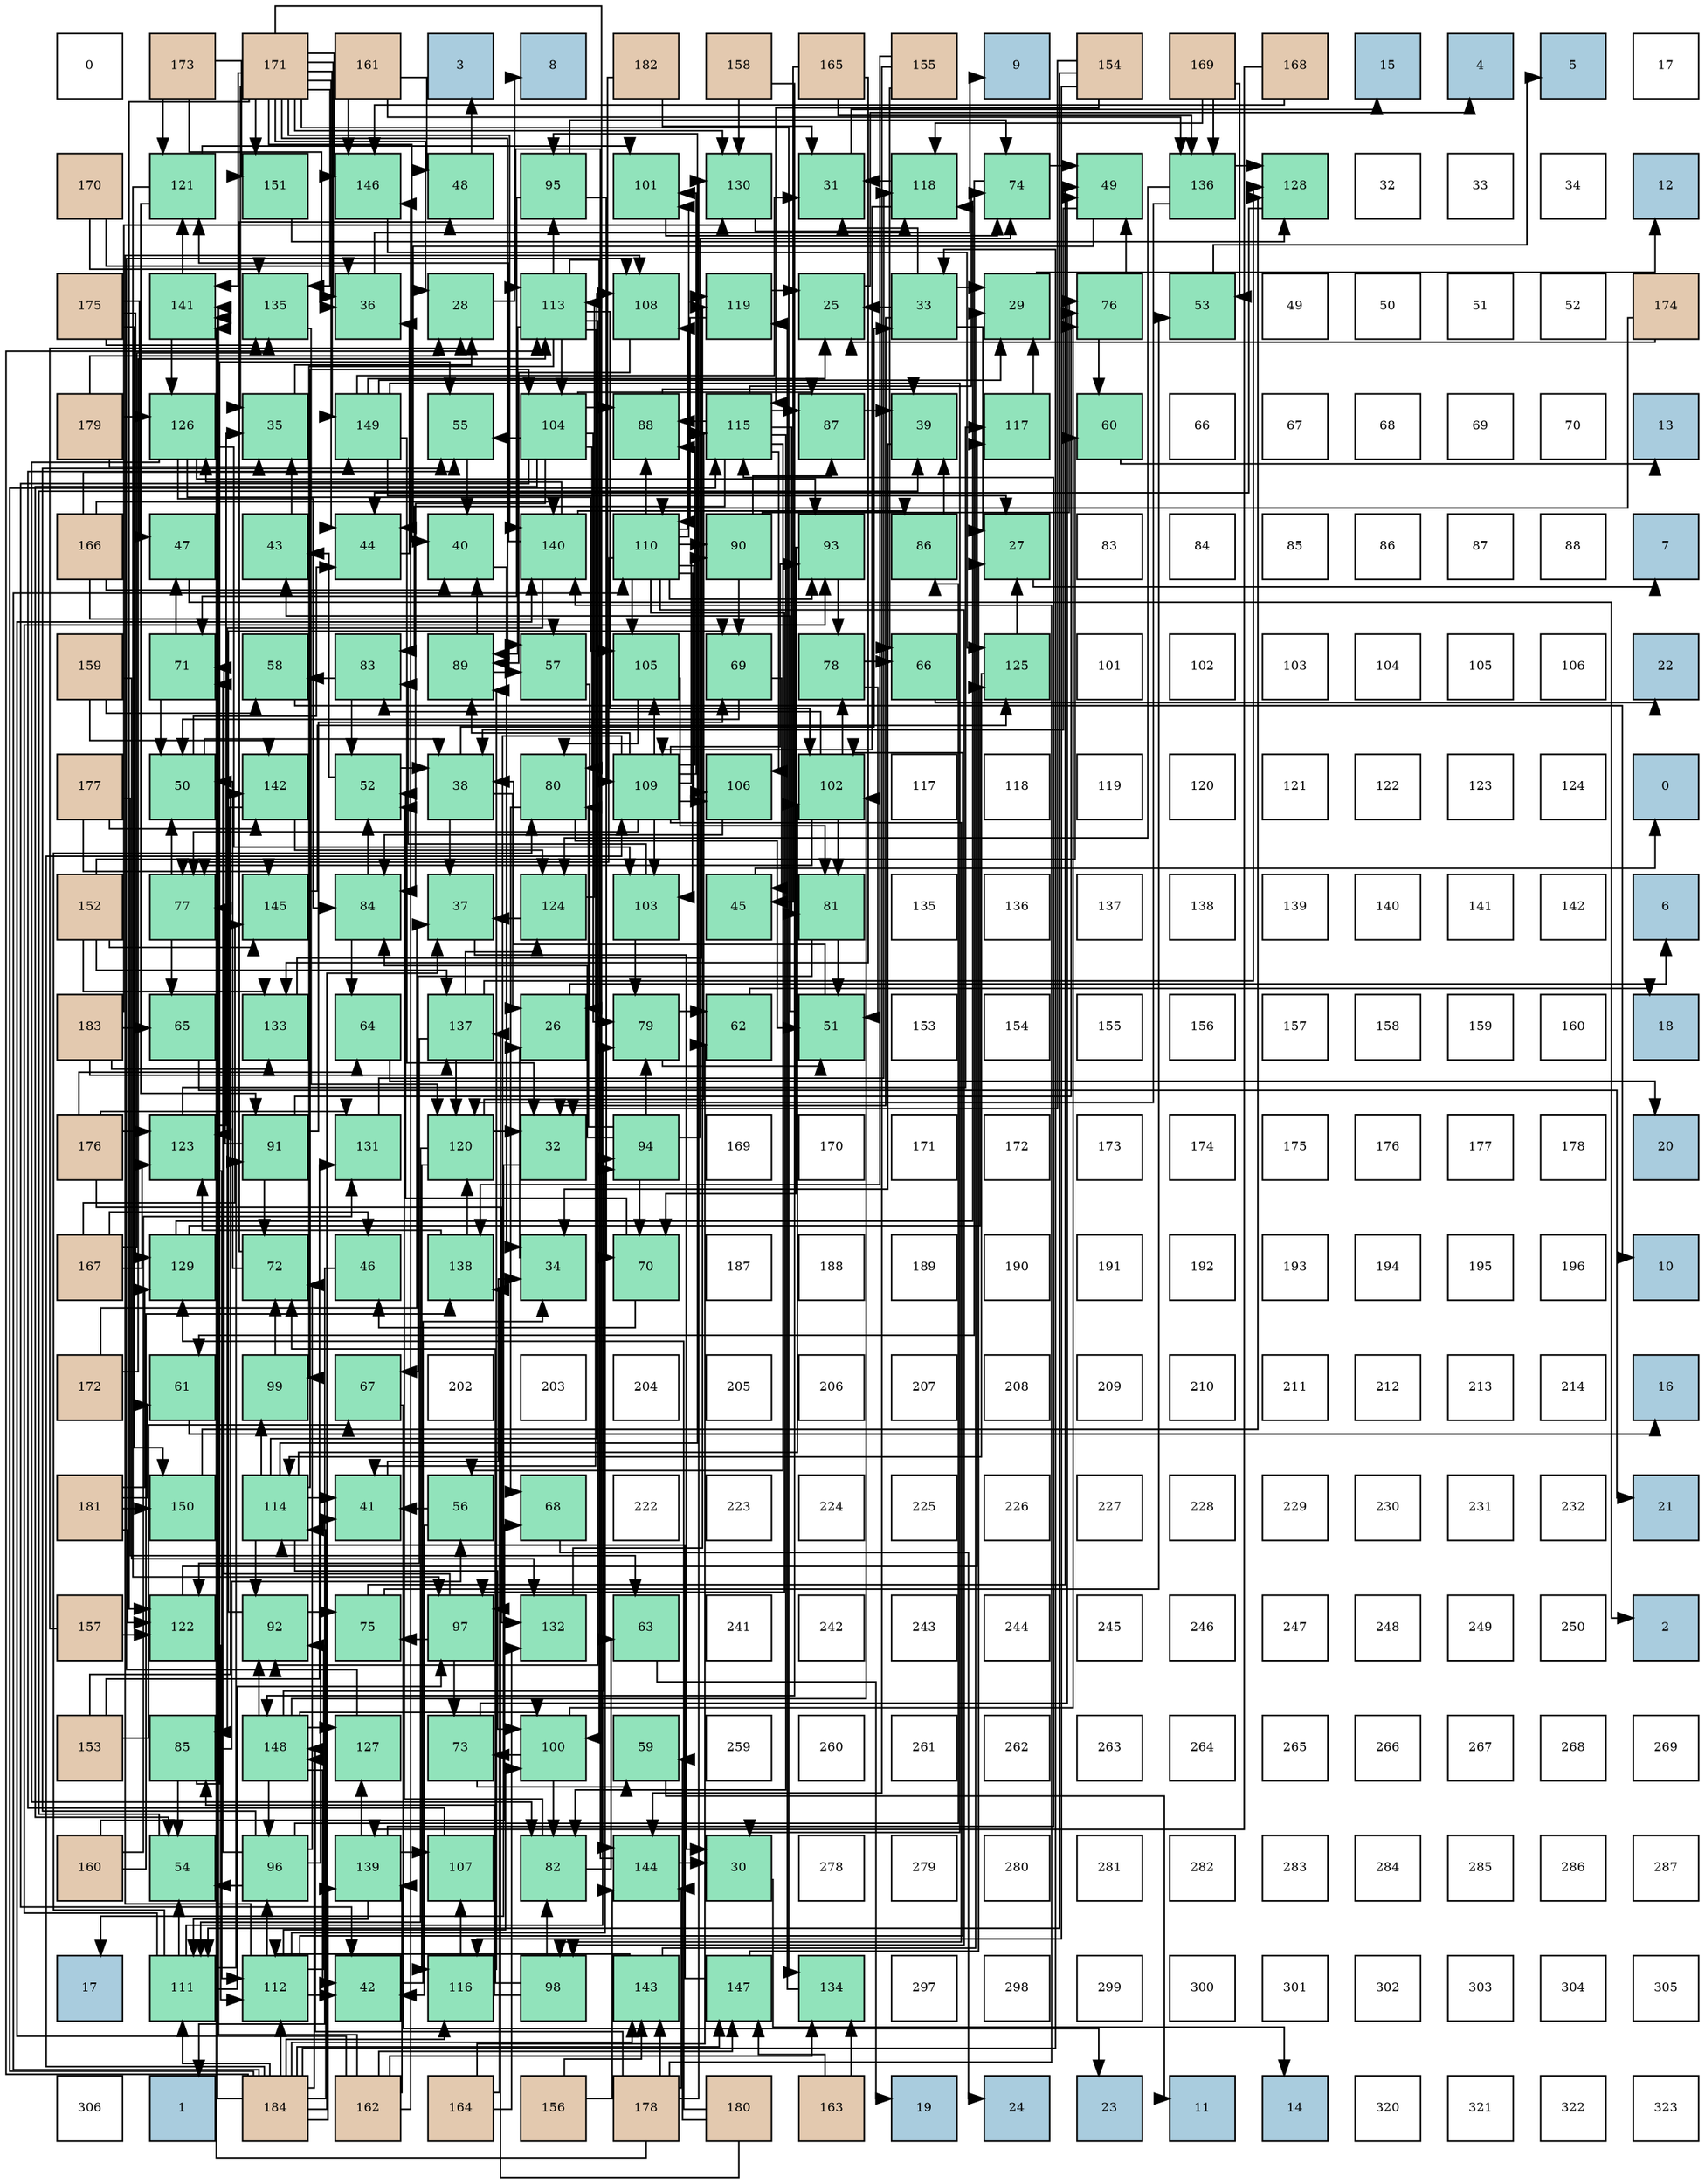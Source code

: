 digraph layout{
 rankdir=TB;
 splines=ortho;
 node [style=filled shape=square fixedsize=true width=0.6];
0[label="0", fontsize=8, fillcolor="#ffffff"];
1[label="173", fontsize=8, fillcolor="#e3c9af"];
2[label="171", fontsize=8, fillcolor="#e3c9af"];
3[label="161", fontsize=8, fillcolor="#e3c9af"];
4[label="3", fontsize=8, fillcolor="#a9ccde"];
5[label="8", fontsize=8, fillcolor="#a9ccde"];
6[label="182", fontsize=8, fillcolor="#e3c9af"];
7[label="158", fontsize=8, fillcolor="#e3c9af"];
8[label="165", fontsize=8, fillcolor="#e3c9af"];
9[label="155", fontsize=8, fillcolor="#e3c9af"];
10[label="9", fontsize=8, fillcolor="#a9ccde"];
11[label="154", fontsize=8, fillcolor="#e3c9af"];
12[label="169", fontsize=8, fillcolor="#e3c9af"];
13[label="168", fontsize=8, fillcolor="#e3c9af"];
14[label="15", fontsize=8, fillcolor="#a9ccde"];
15[label="4", fontsize=8, fillcolor="#a9ccde"];
16[label="5", fontsize=8, fillcolor="#a9ccde"];
17[label="17", fontsize=8, fillcolor="#ffffff"];
18[label="170", fontsize=8, fillcolor="#e3c9af"];
19[label="121", fontsize=8, fillcolor="#91e3bb"];
20[label="151", fontsize=8, fillcolor="#91e3bb"];
21[label="146", fontsize=8, fillcolor="#91e3bb"];
22[label="48", fontsize=8, fillcolor="#91e3bb"];
23[label="95", fontsize=8, fillcolor="#91e3bb"];
24[label="101", fontsize=8, fillcolor="#91e3bb"];
25[label="130", fontsize=8, fillcolor="#91e3bb"];
26[label="31", fontsize=8, fillcolor="#91e3bb"];
27[label="118", fontsize=8, fillcolor="#91e3bb"];
28[label="74", fontsize=8, fillcolor="#91e3bb"];
29[label="49", fontsize=8, fillcolor="#91e3bb"];
30[label="136", fontsize=8, fillcolor="#91e3bb"];
31[label="128", fontsize=8, fillcolor="#91e3bb"];
32[label="32", fontsize=8, fillcolor="#ffffff"];
33[label="33", fontsize=8, fillcolor="#ffffff"];
34[label="34", fontsize=8, fillcolor="#ffffff"];
35[label="12", fontsize=8, fillcolor="#a9ccde"];
36[label="175", fontsize=8, fillcolor="#e3c9af"];
37[label="141", fontsize=8, fillcolor="#91e3bb"];
38[label="135", fontsize=8, fillcolor="#91e3bb"];
39[label="36", fontsize=8, fillcolor="#91e3bb"];
40[label="28", fontsize=8, fillcolor="#91e3bb"];
41[label="113", fontsize=8, fillcolor="#91e3bb"];
42[label="108", fontsize=8, fillcolor="#91e3bb"];
43[label="119", fontsize=8, fillcolor="#91e3bb"];
44[label="25", fontsize=8, fillcolor="#91e3bb"];
45[label="33", fontsize=8, fillcolor="#91e3bb"];
46[label="29", fontsize=8, fillcolor="#91e3bb"];
47[label="76", fontsize=8, fillcolor="#91e3bb"];
48[label="53", fontsize=8, fillcolor="#91e3bb"];
49[label="49", fontsize=8, fillcolor="#ffffff"];
50[label="50", fontsize=8, fillcolor="#ffffff"];
51[label="51", fontsize=8, fillcolor="#ffffff"];
52[label="52", fontsize=8, fillcolor="#ffffff"];
53[label="174", fontsize=8, fillcolor="#e3c9af"];
54[label="179", fontsize=8, fillcolor="#e3c9af"];
55[label="126", fontsize=8, fillcolor="#91e3bb"];
56[label="35", fontsize=8, fillcolor="#91e3bb"];
57[label="149", fontsize=8, fillcolor="#91e3bb"];
58[label="55", fontsize=8, fillcolor="#91e3bb"];
59[label="104", fontsize=8, fillcolor="#91e3bb"];
60[label="88", fontsize=8, fillcolor="#91e3bb"];
61[label="115", fontsize=8, fillcolor="#91e3bb"];
62[label="87", fontsize=8, fillcolor="#91e3bb"];
63[label="39", fontsize=8, fillcolor="#91e3bb"];
64[label="117", fontsize=8, fillcolor="#91e3bb"];
65[label="60", fontsize=8, fillcolor="#91e3bb"];
66[label="66", fontsize=8, fillcolor="#ffffff"];
67[label="67", fontsize=8, fillcolor="#ffffff"];
68[label="68", fontsize=8, fillcolor="#ffffff"];
69[label="69", fontsize=8, fillcolor="#ffffff"];
70[label="70", fontsize=8, fillcolor="#ffffff"];
71[label="13", fontsize=8, fillcolor="#a9ccde"];
72[label="166", fontsize=8, fillcolor="#e3c9af"];
73[label="47", fontsize=8, fillcolor="#91e3bb"];
74[label="43", fontsize=8, fillcolor="#91e3bb"];
75[label="44", fontsize=8, fillcolor="#91e3bb"];
76[label="40", fontsize=8, fillcolor="#91e3bb"];
77[label="140", fontsize=8, fillcolor="#91e3bb"];
78[label="110", fontsize=8, fillcolor="#91e3bb"];
79[label="90", fontsize=8, fillcolor="#91e3bb"];
80[label="93", fontsize=8, fillcolor="#91e3bb"];
81[label="86", fontsize=8, fillcolor="#91e3bb"];
82[label="27", fontsize=8, fillcolor="#91e3bb"];
83[label="83", fontsize=8, fillcolor="#ffffff"];
84[label="84", fontsize=8, fillcolor="#ffffff"];
85[label="85", fontsize=8, fillcolor="#ffffff"];
86[label="86", fontsize=8, fillcolor="#ffffff"];
87[label="87", fontsize=8, fillcolor="#ffffff"];
88[label="88", fontsize=8, fillcolor="#ffffff"];
89[label="7", fontsize=8, fillcolor="#a9ccde"];
90[label="159", fontsize=8, fillcolor="#e3c9af"];
91[label="71", fontsize=8, fillcolor="#91e3bb"];
92[label="58", fontsize=8, fillcolor="#91e3bb"];
93[label="83", fontsize=8, fillcolor="#91e3bb"];
94[label="89", fontsize=8, fillcolor="#91e3bb"];
95[label="57", fontsize=8, fillcolor="#91e3bb"];
96[label="105", fontsize=8, fillcolor="#91e3bb"];
97[label="69", fontsize=8, fillcolor="#91e3bb"];
98[label="78", fontsize=8, fillcolor="#91e3bb"];
99[label="66", fontsize=8, fillcolor="#91e3bb"];
100[label="125", fontsize=8, fillcolor="#91e3bb"];
101[label="101", fontsize=8, fillcolor="#ffffff"];
102[label="102", fontsize=8, fillcolor="#ffffff"];
103[label="103", fontsize=8, fillcolor="#ffffff"];
104[label="104", fontsize=8, fillcolor="#ffffff"];
105[label="105", fontsize=8, fillcolor="#ffffff"];
106[label="106", fontsize=8, fillcolor="#ffffff"];
107[label="22", fontsize=8, fillcolor="#a9ccde"];
108[label="177", fontsize=8, fillcolor="#e3c9af"];
109[label="50", fontsize=8, fillcolor="#91e3bb"];
110[label="142", fontsize=8, fillcolor="#91e3bb"];
111[label="52", fontsize=8, fillcolor="#91e3bb"];
112[label="38", fontsize=8, fillcolor="#91e3bb"];
113[label="80", fontsize=8, fillcolor="#91e3bb"];
114[label="109", fontsize=8, fillcolor="#91e3bb"];
115[label="106", fontsize=8, fillcolor="#91e3bb"];
116[label="102", fontsize=8, fillcolor="#91e3bb"];
117[label="117", fontsize=8, fillcolor="#ffffff"];
118[label="118", fontsize=8, fillcolor="#ffffff"];
119[label="119", fontsize=8, fillcolor="#ffffff"];
120[label="120", fontsize=8, fillcolor="#ffffff"];
121[label="121", fontsize=8, fillcolor="#ffffff"];
122[label="122", fontsize=8, fillcolor="#ffffff"];
123[label="123", fontsize=8, fillcolor="#ffffff"];
124[label="124", fontsize=8, fillcolor="#ffffff"];
125[label="0", fontsize=8, fillcolor="#a9ccde"];
126[label="152", fontsize=8, fillcolor="#e3c9af"];
127[label="77", fontsize=8, fillcolor="#91e3bb"];
128[label="145", fontsize=8, fillcolor="#91e3bb"];
129[label="84", fontsize=8, fillcolor="#91e3bb"];
130[label="37", fontsize=8, fillcolor="#91e3bb"];
131[label="124", fontsize=8, fillcolor="#91e3bb"];
132[label="103", fontsize=8, fillcolor="#91e3bb"];
133[label="45", fontsize=8, fillcolor="#91e3bb"];
134[label="81", fontsize=8, fillcolor="#91e3bb"];
135[label="135", fontsize=8, fillcolor="#ffffff"];
136[label="136", fontsize=8, fillcolor="#ffffff"];
137[label="137", fontsize=8, fillcolor="#ffffff"];
138[label="138", fontsize=8, fillcolor="#ffffff"];
139[label="139", fontsize=8, fillcolor="#ffffff"];
140[label="140", fontsize=8, fillcolor="#ffffff"];
141[label="141", fontsize=8, fillcolor="#ffffff"];
142[label="142", fontsize=8, fillcolor="#ffffff"];
143[label="6", fontsize=8, fillcolor="#a9ccde"];
144[label="183", fontsize=8, fillcolor="#e3c9af"];
145[label="65", fontsize=8, fillcolor="#91e3bb"];
146[label="133", fontsize=8, fillcolor="#91e3bb"];
147[label="64", fontsize=8, fillcolor="#91e3bb"];
148[label="137", fontsize=8, fillcolor="#91e3bb"];
149[label="26", fontsize=8, fillcolor="#91e3bb"];
150[label="79", fontsize=8, fillcolor="#91e3bb"];
151[label="62", fontsize=8, fillcolor="#91e3bb"];
152[label="51", fontsize=8, fillcolor="#91e3bb"];
153[label="153", fontsize=8, fillcolor="#ffffff"];
154[label="154", fontsize=8, fillcolor="#ffffff"];
155[label="155", fontsize=8, fillcolor="#ffffff"];
156[label="156", fontsize=8, fillcolor="#ffffff"];
157[label="157", fontsize=8, fillcolor="#ffffff"];
158[label="158", fontsize=8, fillcolor="#ffffff"];
159[label="159", fontsize=8, fillcolor="#ffffff"];
160[label="160", fontsize=8, fillcolor="#ffffff"];
161[label="18", fontsize=8, fillcolor="#a9ccde"];
162[label="176", fontsize=8, fillcolor="#e3c9af"];
163[label="123", fontsize=8, fillcolor="#91e3bb"];
164[label="91", fontsize=8, fillcolor="#91e3bb"];
165[label="131", fontsize=8, fillcolor="#91e3bb"];
166[label="120", fontsize=8, fillcolor="#91e3bb"];
167[label="32", fontsize=8, fillcolor="#91e3bb"];
168[label="94", fontsize=8, fillcolor="#91e3bb"];
169[label="169", fontsize=8, fillcolor="#ffffff"];
170[label="170", fontsize=8, fillcolor="#ffffff"];
171[label="171", fontsize=8, fillcolor="#ffffff"];
172[label="172", fontsize=8, fillcolor="#ffffff"];
173[label="173", fontsize=8, fillcolor="#ffffff"];
174[label="174", fontsize=8, fillcolor="#ffffff"];
175[label="175", fontsize=8, fillcolor="#ffffff"];
176[label="176", fontsize=8, fillcolor="#ffffff"];
177[label="177", fontsize=8, fillcolor="#ffffff"];
178[label="178", fontsize=8, fillcolor="#ffffff"];
179[label="20", fontsize=8, fillcolor="#a9ccde"];
180[label="167", fontsize=8, fillcolor="#e3c9af"];
181[label="129", fontsize=8, fillcolor="#91e3bb"];
182[label="72", fontsize=8, fillcolor="#91e3bb"];
183[label="46", fontsize=8, fillcolor="#91e3bb"];
184[label="138", fontsize=8, fillcolor="#91e3bb"];
185[label="34", fontsize=8, fillcolor="#91e3bb"];
186[label="70", fontsize=8, fillcolor="#91e3bb"];
187[label="187", fontsize=8, fillcolor="#ffffff"];
188[label="188", fontsize=8, fillcolor="#ffffff"];
189[label="189", fontsize=8, fillcolor="#ffffff"];
190[label="190", fontsize=8, fillcolor="#ffffff"];
191[label="191", fontsize=8, fillcolor="#ffffff"];
192[label="192", fontsize=8, fillcolor="#ffffff"];
193[label="193", fontsize=8, fillcolor="#ffffff"];
194[label="194", fontsize=8, fillcolor="#ffffff"];
195[label="195", fontsize=8, fillcolor="#ffffff"];
196[label="196", fontsize=8, fillcolor="#ffffff"];
197[label="10", fontsize=8, fillcolor="#a9ccde"];
198[label="172", fontsize=8, fillcolor="#e3c9af"];
199[label="61", fontsize=8, fillcolor="#91e3bb"];
200[label="99", fontsize=8, fillcolor="#91e3bb"];
201[label="67", fontsize=8, fillcolor="#91e3bb"];
202[label="202", fontsize=8, fillcolor="#ffffff"];
203[label="203", fontsize=8, fillcolor="#ffffff"];
204[label="204", fontsize=8, fillcolor="#ffffff"];
205[label="205", fontsize=8, fillcolor="#ffffff"];
206[label="206", fontsize=8, fillcolor="#ffffff"];
207[label="207", fontsize=8, fillcolor="#ffffff"];
208[label="208", fontsize=8, fillcolor="#ffffff"];
209[label="209", fontsize=8, fillcolor="#ffffff"];
210[label="210", fontsize=8, fillcolor="#ffffff"];
211[label="211", fontsize=8, fillcolor="#ffffff"];
212[label="212", fontsize=8, fillcolor="#ffffff"];
213[label="213", fontsize=8, fillcolor="#ffffff"];
214[label="214", fontsize=8, fillcolor="#ffffff"];
215[label="16", fontsize=8, fillcolor="#a9ccde"];
216[label="181", fontsize=8, fillcolor="#e3c9af"];
217[label="150", fontsize=8, fillcolor="#91e3bb"];
218[label="114", fontsize=8, fillcolor="#91e3bb"];
219[label="41", fontsize=8, fillcolor="#91e3bb"];
220[label="56", fontsize=8, fillcolor="#91e3bb"];
221[label="68", fontsize=8, fillcolor="#91e3bb"];
222[label="222", fontsize=8, fillcolor="#ffffff"];
223[label="223", fontsize=8, fillcolor="#ffffff"];
224[label="224", fontsize=8, fillcolor="#ffffff"];
225[label="225", fontsize=8, fillcolor="#ffffff"];
226[label="226", fontsize=8, fillcolor="#ffffff"];
227[label="227", fontsize=8, fillcolor="#ffffff"];
228[label="228", fontsize=8, fillcolor="#ffffff"];
229[label="229", fontsize=8, fillcolor="#ffffff"];
230[label="230", fontsize=8, fillcolor="#ffffff"];
231[label="231", fontsize=8, fillcolor="#ffffff"];
232[label="232", fontsize=8, fillcolor="#ffffff"];
233[label="21", fontsize=8, fillcolor="#a9ccde"];
234[label="157", fontsize=8, fillcolor="#e3c9af"];
235[label="122", fontsize=8, fillcolor="#91e3bb"];
236[label="92", fontsize=8, fillcolor="#91e3bb"];
237[label="75", fontsize=8, fillcolor="#91e3bb"];
238[label="97", fontsize=8, fillcolor="#91e3bb"];
239[label="132", fontsize=8, fillcolor="#91e3bb"];
240[label="63", fontsize=8, fillcolor="#91e3bb"];
241[label="241", fontsize=8, fillcolor="#ffffff"];
242[label="242", fontsize=8, fillcolor="#ffffff"];
243[label="243", fontsize=8, fillcolor="#ffffff"];
244[label="244", fontsize=8, fillcolor="#ffffff"];
245[label="245", fontsize=8, fillcolor="#ffffff"];
246[label="246", fontsize=8, fillcolor="#ffffff"];
247[label="247", fontsize=8, fillcolor="#ffffff"];
248[label="248", fontsize=8, fillcolor="#ffffff"];
249[label="249", fontsize=8, fillcolor="#ffffff"];
250[label="250", fontsize=8, fillcolor="#ffffff"];
251[label="2", fontsize=8, fillcolor="#a9ccde"];
252[label="153", fontsize=8, fillcolor="#e3c9af"];
253[label="85", fontsize=8, fillcolor="#91e3bb"];
254[label="148", fontsize=8, fillcolor="#91e3bb"];
255[label="127", fontsize=8, fillcolor="#91e3bb"];
256[label="73", fontsize=8, fillcolor="#91e3bb"];
257[label="100", fontsize=8, fillcolor="#91e3bb"];
258[label="59", fontsize=8, fillcolor="#91e3bb"];
259[label="259", fontsize=8, fillcolor="#ffffff"];
260[label="260", fontsize=8, fillcolor="#ffffff"];
261[label="261", fontsize=8, fillcolor="#ffffff"];
262[label="262", fontsize=8, fillcolor="#ffffff"];
263[label="263", fontsize=8, fillcolor="#ffffff"];
264[label="264", fontsize=8, fillcolor="#ffffff"];
265[label="265", fontsize=8, fillcolor="#ffffff"];
266[label="266", fontsize=8, fillcolor="#ffffff"];
267[label="267", fontsize=8, fillcolor="#ffffff"];
268[label="268", fontsize=8, fillcolor="#ffffff"];
269[label="269", fontsize=8, fillcolor="#ffffff"];
270[label="160", fontsize=8, fillcolor="#e3c9af"];
271[label="54", fontsize=8, fillcolor="#91e3bb"];
272[label="96", fontsize=8, fillcolor="#91e3bb"];
273[label="139", fontsize=8, fillcolor="#91e3bb"];
274[label="107", fontsize=8, fillcolor="#91e3bb"];
275[label="82", fontsize=8, fillcolor="#91e3bb"];
276[label="144", fontsize=8, fillcolor="#91e3bb"];
277[label="30", fontsize=8, fillcolor="#91e3bb"];
278[label="278", fontsize=8, fillcolor="#ffffff"];
279[label="279", fontsize=8, fillcolor="#ffffff"];
280[label="280", fontsize=8, fillcolor="#ffffff"];
281[label="281", fontsize=8, fillcolor="#ffffff"];
282[label="282", fontsize=8, fillcolor="#ffffff"];
283[label="283", fontsize=8, fillcolor="#ffffff"];
284[label="284", fontsize=8, fillcolor="#ffffff"];
285[label="285", fontsize=8, fillcolor="#ffffff"];
286[label="286", fontsize=8, fillcolor="#ffffff"];
287[label="287", fontsize=8, fillcolor="#ffffff"];
288[label="17", fontsize=8, fillcolor="#a9ccde"];
289[label="111", fontsize=8, fillcolor="#91e3bb"];
290[label="112", fontsize=8, fillcolor="#91e3bb"];
291[label="42", fontsize=8, fillcolor="#91e3bb"];
292[label="116", fontsize=8, fillcolor="#91e3bb"];
293[label="98", fontsize=8, fillcolor="#91e3bb"];
294[label="143", fontsize=8, fillcolor="#91e3bb"];
295[label="147", fontsize=8, fillcolor="#91e3bb"];
296[label="134", fontsize=8, fillcolor="#91e3bb"];
297[label="297", fontsize=8, fillcolor="#ffffff"];
298[label="298", fontsize=8, fillcolor="#ffffff"];
299[label="299", fontsize=8, fillcolor="#ffffff"];
300[label="300", fontsize=8, fillcolor="#ffffff"];
301[label="301", fontsize=8, fillcolor="#ffffff"];
302[label="302", fontsize=8, fillcolor="#ffffff"];
303[label="303", fontsize=8, fillcolor="#ffffff"];
304[label="304", fontsize=8, fillcolor="#ffffff"];
305[label="305", fontsize=8, fillcolor="#ffffff"];
306[label="306", fontsize=8, fillcolor="#ffffff"];
307[label="1", fontsize=8, fillcolor="#a9ccde"];
308[label="184", fontsize=8, fillcolor="#e3c9af"];
309[label="162", fontsize=8, fillcolor="#e3c9af"];
310[label="164", fontsize=8, fillcolor="#e3c9af"];
311[label="156", fontsize=8, fillcolor="#e3c9af"];
312[label="178", fontsize=8, fillcolor="#e3c9af"];
313[label="180", fontsize=8, fillcolor="#e3c9af"];
314[label="163", fontsize=8, fillcolor="#e3c9af"];
315[label="19", fontsize=8, fillcolor="#a9ccde"];
316[label="24", fontsize=8, fillcolor="#a9ccde"];
317[label="23", fontsize=8, fillcolor="#a9ccde"];
318[label="11", fontsize=8, fillcolor="#a9ccde"];
319[label="14", fontsize=8, fillcolor="#a9ccde"];
320[label="320", fontsize=8, fillcolor="#ffffff"];
321[label="321", fontsize=8, fillcolor="#ffffff"];
322[label="322", fontsize=8, fillcolor="#ffffff"];
323[label="323", fontsize=8, fillcolor="#ffffff"];
edge [constraint=false, style=vis];44 -> 15;
149 -> 143;
82 -> 89;
40 -> 5;
46 -> 35;
277 -> 319;
26 -> 14;
167 -> 288;
45 -> 44;
45 -> 82;
45 -> 46;
45 -> 26;
45 -> 167;
185 -> 149;
56 -> 40;
39 -> 10;
130 -> 277;
112 -> 149;
112 -> 45;
112 -> 130;
63 -> 185;
76 -> 185;
219 -> 185;
291 -> 185;
74 -> 56;
75 -> 39;
133 -> 125;
183 -> 307;
73 -> 251;
22 -> 4;
29 -> 112;
29 -> 75;
109 -> 112;
109 -> 75;
152 -> 112;
152 -> 74;
111 -> 112;
111 -> 74;
48 -> 16;
271 -> 63;
58 -> 76;
220 -> 219;
220 -> 291;
95 -> 149;
92 -> 197;
258 -> 318;
65 -> 71;
199 -> 215;
151 -> 161;
240 -> 315;
147 -> 179;
145 -> 233;
99 -> 107;
201 -> 317;
221 -> 316;
97 -> 133;
97 -> 109;
186 -> 183;
186 -> 111;
91 -> 73;
91 -> 109;
182 -> 22;
182 -> 109;
256 -> 29;
256 -> 258;
28 -> 29;
28 -> 199;
237 -> 29;
237 -> 48;
47 -> 29;
47 -> 65;
127 -> 109;
127 -> 145;
98 -> 152;
98 -> 99;
150 -> 152;
150 -> 151;
113 -> 152;
113 -> 221;
134 -> 152;
134 -> 201;
275 -> 111;
275 -> 240;
93 -> 111;
93 -> 92;
129 -> 111;
129 -> 147;
253 -> 271;
253 -> 58;
253 -> 220;
81 -> 63;
62 -> 63;
60 -> 63;
94 -> 76;
94 -> 95;
79 -> 97;
79 -> 47;
79 -> 62;
164 -> 97;
164 -> 182;
164 -> 47;
164 -> 127;
236 -> 97;
236 -> 237;
80 -> 186;
80 -> 98;
168 -> 186;
168 -> 28;
168 -> 150;
168 -> 113;
168 -> 129;
23 -> 186;
23 -> 91;
23 -> 28;
272 -> 219;
272 -> 271;
272 -> 58;
272 -> 91;
272 -> 182;
272 -> 81;
238 -> 91;
238 -> 256;
238 -> 237;
293 -> 182;
293 -> 275;
293 -> 253;
200 -> 182;
257 -> 256;
257 -> 47;
257 -> 275;
24 -> 28;
116 -> 127;
116 -> 98;
116 -> 134;
116 -> 93;
132 -> 150;
132 -> 93;
59 -> 291;
59 -> 271;
59 -> 58;
59 -> 150;
59 -> 113;
59 -> 129;
59 -> 62;
59 -> 60;
96 -> 113;
96 -> 134;
115 -> 129;
274 -> 58;
42 -> 94;
114 -> 127;
114 -> 60;
114 -> 94;
114 -> 79;
114 -> 80;
114 -> 238;
114 -> 293;
114 -> 24;
114 -> 132;
114 -> 96;
114 -> 115;
78 -> 127;
78 -> 60;
78 -> 79;
78 -> 80;
78 -> 238;
78 -> 293;
78 -> 24;
78 -> 132;
78 -> 96;
78 -> 115;
78 -> 42;
289 -> 271;
289 -> 150;
289 -> 113;
289 -> 164;
289 -> 80;
289 -> 238;
290 -> 291;
290 -> 236;
290 -> 168;
290 -> 272;
290 -> 257;
290 -> 116;
290 -> 42;
41 -> 219;
41 -> 94;
41 -> 236;
41 -> 23;
41 -> 200;
41 -> 257;
41 -> 116;
41 -> 59;
218 -> 219;
218 -> 236;
218 -> 23;
218 -> 200;
218 -> 257;
218 -> 116;
218 -> 59;
218 -> 42;
61 -> 220;
61 -> 28;
61 -> 134;
61 -> 275;
61 -> 93;
61 -> 62;
61 -> 60;
61 -> 115;
292 -> 94;
292 -> 274;
64 -> 46;
27 -> 26;
27 -> 114;
43 -> 44;
43 -> 78;
166 -> 167;
166 -> 289;
166 -> 61;
166 -> 292;
19 -> 164;
19 -> 238;
19 -> 24;
235 -> 290;
235 -> 64;
163 -> 56;
163 -> 290;
163 -> 64;
131 -> 130;
131 -> 41;
100 -> 82;
100 -> 218;
55 -> 275;
55 -> 129;
55 -> 80;
55 -> 132;
55 -> 96;
255 -> 42;
31 -> 75;
181 -> 27;
181 -> 100;
25 -> 27;
165 -> 27;
239 -> 43;
146 -> 43;
296 -> 43;
38 -> 166;
30 -> 166;
30 -> 131;
30 -> 31;
148 -> 166;
148 -> 235;
148 -> 131;
148 -> 31;
184 -> 166;
184 -> 163;
273 -> 274;
273 -> 289;
273 -> 61;
273 -> 255;
77 -> 253;
77 -> 81;
77 -> 19;
77 -> 55;
37 -> 19;
37 -> 55;
110 -> 163;
110 -> 131;
294 -> 46;
294 -> 290;
276 -> 277;
276 -> 41;
128 -> 100;
21 -> 100;
295 -> 82;
295 -> 218;
254 -> 291;
254 -> 236;
254 -> 168;
254 -> 272;
254 -> 257;
254 -> 116;
254 -> 255;
57 -> 44;
57 -> 82;
57 -> 46;
57 -> 277;
57 -> 26;
57 -> 167;
217 -> 31;
20 -> 31;
126 -> 65;
126 -> 146;
126 -> 148;
126 -> 128;
252 -> 201;
252 -> 165;
252 -> 110;
11 -> 167;
11 -> 289;
11 -> 61;
11 -> 292;
9 -> 99;
9 -> 184;
9 -> 276;
311 -> 294;
311 -> 276;
234 -> 40;
234 -> 235;
7 -> 25;
7 -> 254;
90 -> 92;
90 -> 239;
90 -> 110;
270 -> 221;
270 -> 165;
270 -> 184;
3 -> 22;
3 -> 30;
3 -> 21;
309 -> 296;
309 -> 273;
309 -> 77;
309 -> 37;
309 -> 21;
309 -> 295;
314 -> 296;
314 -> 295;
310 -> 151;
310 -> 239;
310 -> 184;
8 -> 133;
8 -> 146;
8 -> 30;
72 -> 76;
72 -> 95;
72 -> 77;
72 -> 57;
180 -> 183;
180 -> 163;
180 -> 38;
180 -> 128;
13 -> 273;
13 -> 21;
12 -> 48;
12 -> 27;
12 -> 30;
18 -> 39;
18 -> 38;
2 -> 40;
2 -> 56;
2 -> 39;
2 -> 76;
2 -> 75;
2 -> 95;
2 -> 235;
2 -> 25;
2 -> 296;
2 -> 38;
2 -> 77;
2 -> 37;
2 -> 276;
2 -> 21;
2 -> 57;
2 -> 20;
198 -> 130;
198 -> 41;
1 -> 39;
1 -> 19;
1 -> 20;
53 -> 44;
53 -> 78;
36 -> 73;
36 -> 181;
36 -> 38;
36 -> 217;
162 -> 147;
162 -> 163;
162 -> 165;
162 -> 239;
108 -> 240;
108 -> 110;
108 -> 128;
312 -> 25;
312 -> 77;
312 -> 37;
312 -> 294;
312 -> 276;
312 -> 254;
54 -> 40;
54 -> 56;
54 -> 55;
313 -> 258;
313 -> 181;
313 -> 148;
216 -> 199;
216 -> 235;
216 -> 181;
216 -> 217;
6 -> 26;
6 -> 114;
144 -> 145;
144 -> 25;
144 -> 146;
144 -> 148;
308 -> 45;
308 -> 130;
308 -> 114;
308 -> 78;
308 -> 289;
308 -> 290;
308 -> 41;
308 -> 218;
308 -> 61;
308 -> 292;
308 -> 273;
308 -> 37;
308 -> 294;
308 -> 295;
308 -> 254;
edge [constraint=true, style=invis];
0 -> 18 -> 36 -> 54 -> 72 -> 90 -> 108 -> 126 -> 144 -> 162 -> 180 -> 198 -> 216 -> 234 -> 252 -> 270 -> 288 -> 306;
1 -> 19 -> 37 -> 55 -> 73 -> 91 -> 109 -> 127 -> 145 -> 163 -> 181 -> 199 -> 217 -> 235 -> 253 -> 271 -> 289 -> 307;
2 -> 20 -> 38 -> 56 -> 74 -> 92 -> 110 -> 128 -> 146 -> 164 -> 182 -> 200 -> 218 -> 236 -> 254 -> 272 -> 290 -> 308;
3 -> 21 -> 39 -> 57 -> 75 -> 93 -> 111 -> 129 -> 147 -> 165 -> 183 -> 201 -> 219 -> 237 -> 255 -> 273 -> 291 -> 309;
4 -> 22 -> 40 -> 58 -> 76 -> 94 -> 112 -> 130 -> 148 -> 166 -> 184 -> 202 -> 220 -> 238 -> 256 -> 274 -> 292 -> 310;
5 -> 23 -> 41 -> 59 -> 77 -> 95 -> 113 -> 131 -> 149 -> 167 -> 185 -> 203 -> 221 -> 239 -> 257 -> 275 -> 293 -> 311;
6 -> 24 -> 42 -> 60 -> 78 -> 96 -> 114 -> 132 -> 150 -> 168 -> 186 -> 204 -> 222 -> 240 -> 258 -> 276 -> 294 -> 312;
7 -> 25 -> 43 -> 61 -> 79 -> 97 -> 115 -> 133 -> 151 -> 169 -> 187 -> 205 -> 223 -> 241 -> 259 -> 277 -> 295 -> 313;
8 -> 26 -> 44 -> 62 -> 80 -> 98 -> 116 -> 134 -> 152 -> 170 -> 188 -> 206 -> 224 -> 242 -> 260 -> 278 -> 296 -> 314;
9 -> 27 -> 45 -> 63 -> 81 -> 99 -> 117 -> 135 -> 153 -> 171 -> 189 -> 207 -> 225 -> 243 -> 261 -> 279 -> 297 -> 315;
10 -> 28 -> 46 -> 64 -> 82 -> 100 -> 118 -> 136 -> 154 -> 172 -> 190 -> 208 -> 226 -> 244 -> 262 -> 280 -> 298 -> 316;
11 -> 29 -> 47 -> 65 -> 83 -> 101 -> 119 -> 137 -> 155 -> 173 -> 191 -> 209 -> 227 -> 245 -> 263 -> 281 -> 299 -> 317;
12 -> 30 -> 48 -> 66 -> 84 -> 102 -> 120 -> 138 -> 156 -> 174 -> 192 -> 210 -> 228 -> 246 -> 264 -> 282 -> 300 -> 318;
13 -> 31 -> 49 -> 67 -> 85 -> 103 -> 121 -> 139 -> 157 -> 175 -> 193 -> 211 -> 229 -> 247 -> 265 -> 283 -> 301 -> 319;
14 -> 32 -> 50 -> 68 -> 86 -> 104 -> 122 -> 140 -> 158 -> 176 -> 194 -> 212 -> 230 -> 248 -> 266 -> 284 -> 302 -> 320;
15 -> 33 -> 51 -> 69 -> 87 -> 105 -> 123 -> 141 -> 159 -> 177 -> 195 -> 213 -> 231 -> 249 -> 267 -> 285 -> 303 -> 321;
16 -> 34 -> 52 -> 70 -> 88 -> 106 -> 124 -> 142 -> 160 -> 178 -> 196 -> 214 -> 232 -> 250 -> 268 -> 286 -> 304 -> 322;
17 -> 35 -> 53 -> 71 -> 89 -> 107 -> 125 -> 143 -> 161 -> 179 -> 197 -> 215 -> 233 -> 251 -> 269 -> 287 -> 305 -> 323;
rank = same {0 -> 1 -> 2 -> 3 -> 4 -> 5 -> 6 -> 7 -> 8 -> 9 -> 10 -> 11 -> 12 -> 13 -> 14 -> 15 -> 16 -> 17};
rank = same {18 -> 19 -> 20 -> 21 -> 22 -> 23 -> 24 -> 25 -> 26 -> 27 -> 28 -> 29 -> 30 -> 31 -> 32 -> 33 -> 34 -> 35};
rank = same {36 -> 37 -> 38 -> 39 -> 40 -> 41 -> 42 -> 43 -> 44 -> 45 -> 46 -> 47 -> 48 -> 49 -> 50 -> 51 -> 52 -> 53};
rank = same {54 -> 55 -> 56 -> 57 -> 58 -> 59 -> 60 -> 61 -> 62 -> 63 -> 64 -> 65 -> 66 -> 67 -> 68 -> 69 -> 70 -> 71};
rank = same {72 -> 73 -> 74 -> 75 -> 76 -> 77 -> 78 -> 79 -> 80 -> 81 -> 82 -> 83 -> 84 -> 85 -> 86 -> 87 -> 88 -> 89};
rank = same {90 -> 91 -> 92 -> 93 -> 94 -> 95 -> 96 -> 97 -> 98 -> 99 -> 100 -> 101 -> 102 -> 103 -> 104 -> 105 -> 106 -> 107};
rank = same {108 -> 109 -> 110 -> 111 -> 112 -> 113 -> 114 -> 115 -> 116 -> 117 -> 118 -> 119 -> 120 -> 121 -> 122 -> 123 -> 124 -> 125};
rank = same {126 -> 127 -> 128 -> 129 -> 130 -> 131 -> 132 -> 133 -> 134 -> 135 -> 136 -> 137 -> 138 -> 139 -> 140 -> 141 -> 142 -> 143};
rank = same {144 -> 145 -> 146 -> 147 -> 148 -> 149 -> 150 -> 151 -> 152 -> 153 -> 154 -> 155 -> 156 -> 157 -> 158 -> 159 -> 160 -> 161};
rank = same {162 -> 163 -> 164 -> 165 -> 166 -> 167 -> 168 -> 169 -> 170 -> 171 -> 172 -> 173 -> 174 -> 175 -> 176 -> 177 -> 178 -> 179};
rank = same {180 -> 181 -> 182 -> 183 -> 184 -> 185 -> 186 -> 187 -> 188 -> 189 -> 190 -> 191 -> 192 -> 193 -> 194 -> 195 -> 196 -> 197};
rank = same {198 -> 199 -> 200 -> 201 -> 202 -> 203 -> 204 -> 205 -> 206 -> 207 -> 208 -> 209 -> 210 -> 211 -> 212 -> 213 -> 214 -> 215};
rank = same {216 -> 217 -> 218 -> 219 -> 220 -> 221 -> 222 -> 223 -> 224 -> 225 -> 226 -> 227 -> 228 -> 229 -> 230 -> 231 -> 232 -> 233};
rank = same {234 -> 235 -> 236 -> 237 -> 238 -> 239 -> 240 -> 241 -> 242 -> 243 -> 244 -> 245 -> 246 -> 247 -> 248 -> 249 -> 250 -> 251};
rank = same {252 -> 253 -> 254 -> 255 -> 256 -> 257 -> 258 -> 259 -> 260 -> 261 -> 262 -> 263 -> 264 -> 265 -> 266 -> 267 -> 268 -> 269};
rank = same {270 -> 271 -> 272 -> 273 -> 274 -> 275 -> 276 -> 277 -> 278 -> 279 -> 280 -> 281 -> 282 -> 283 -> 284 -> 285 -> 286 -> 287};
rank = same {288 -> 289 -> 290 -> 291 -> 292 -> 293 -> 294 -> 295 -> 296 -> 297 -> 298 -> 299 -> 300 -> 301 -> 302 -> 303 -> 304 -> 305};
rank = same {306 -> 307 -> 308 -> 309 -> 310 -> 311 -> 312 -> 313 -> 314 -> 315 -> 316 -> 317 -> 318 -> 319 -> 320 -> 321 -> 322 -> 323};
}